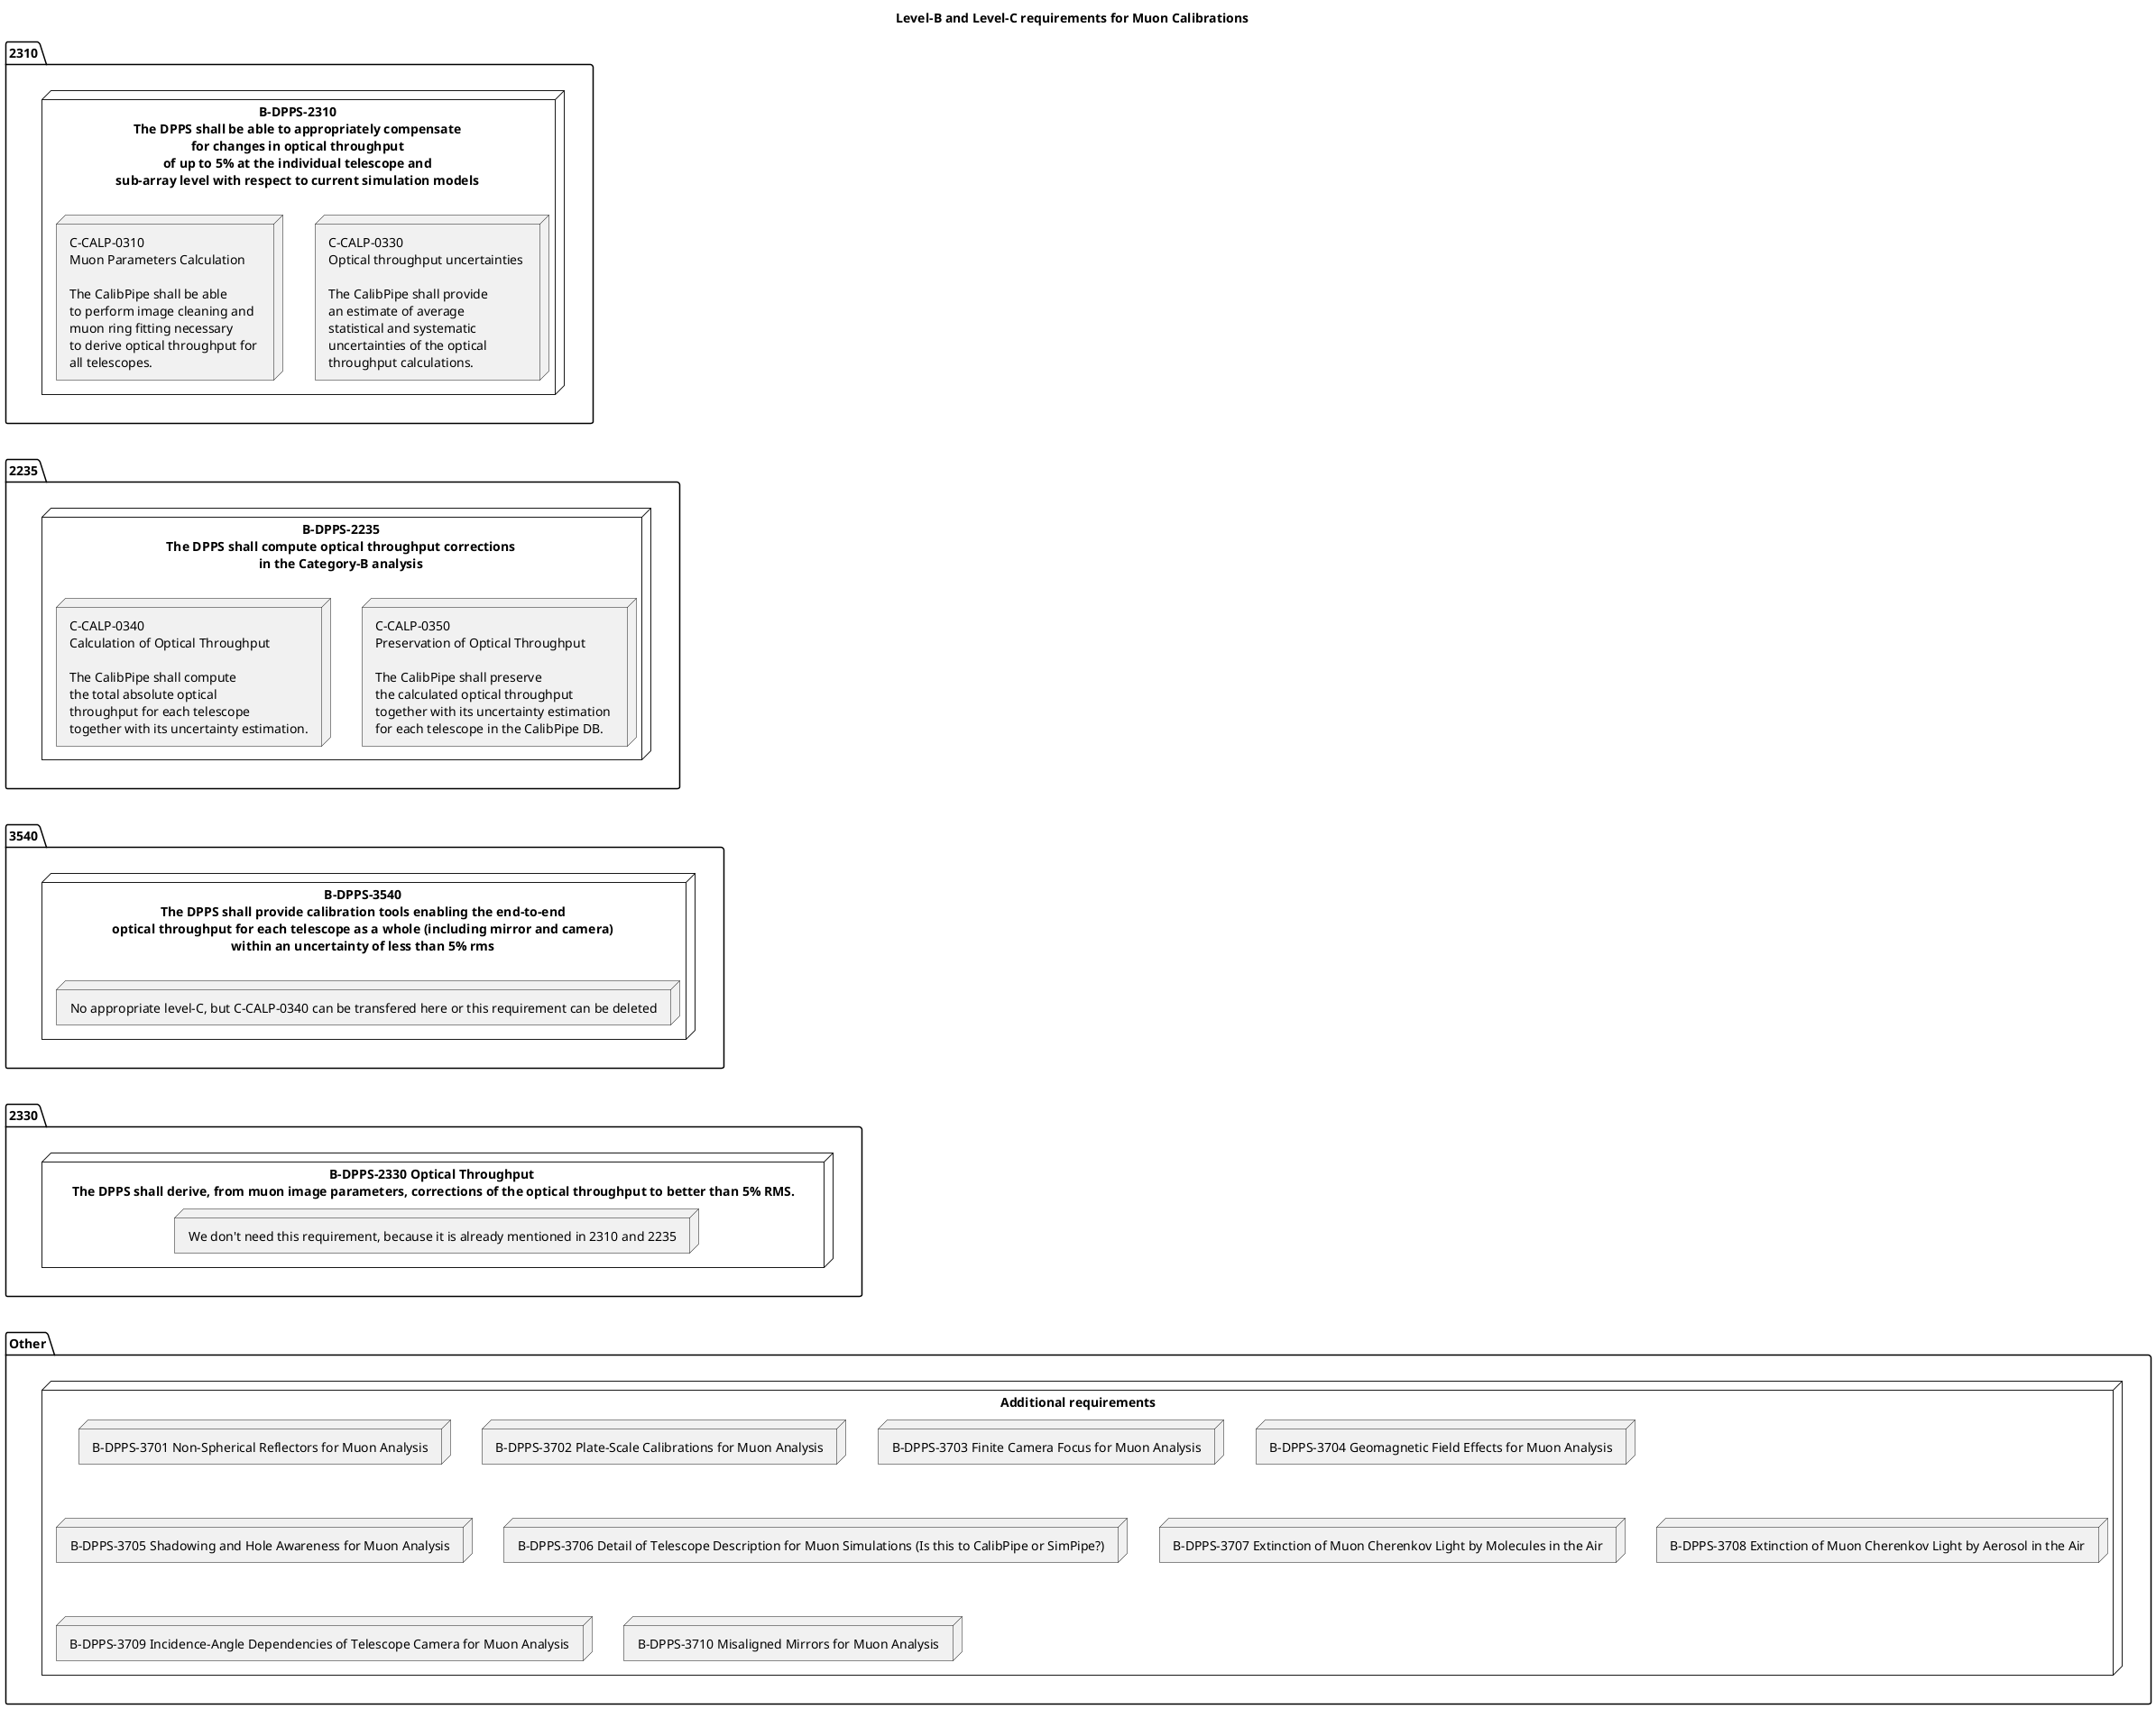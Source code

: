 @startuml

' header Level B and corresponding level C requirements for Muon Calibrations

title Level-B and Level-C requirements for Muon Calibrations

package "2310" {
node "B-DPPS-2310 \nThe DPPS shall be able to appropriately compensate \nfor changes in optical throughput \nof up to 5% at the individual telescope and \nsub-array level with respect to current simulation models \n" {
    node "C-CALP-0330 \nOptical throughput uncertainties \n \nThe CalibPipe shall provide \nan estimate of average \nstatistical and systematic \nuncertainties of the optical \nthroughput calculations."
    node "C-CALP-0310 \nMuon Parameters Calculation \n \nThe CalibPipe shall be able \nto perform image cleaning and \nmuon ring fitting necessary \nto derive optical throughput for \nall telescopes." 
}
}
package  "2235" {
node "B-DPPS-2235 \nThe DPPS shall compute optical throughput corrections \nin the Category-B analysis \n" {
    node "C-CALP-0350 \nPreservation of Optical Throughput \n \nThe CalibPipe shall preserve \nthe calculated optical throughput \ntogether with its uncertainty estimation \nfor each telescope in the CalibPipe DB."
    node "C-CALP-0340 \nCalculation of Optical Throughput \n \nThe CalibPipe shall compute \nthe total absolute optical \nthroughput for each telescope \ntogether with its uncertainty estimation." 
}
}

package  "3540" {
node "**B-DPPS-3540** \nThe DPPS shall provide calibration tools enabling the end‐to‐end \n\
optical throughput for each telescope as a whole (including mirror and camera) \n\
within an uncertainty of less than 5% rms \n" {
    node "No appropriate level-C, but C-CALP-0340 can be transfered here or this requirement can be deleted"
}
}

package "2330" {
node "**B-DPPS-2330 Optical Throughput** \nThe DPPS shall derive, from muon image parameters, corrections of the optical throughput to better than 5% RMS."{
    node "We don't need this requirement, because it is already mentioned in 2310 and 2235"
}
}

package "Other" {
    node "Additional requirements" {

        node "B-DPPS-3701 Non‐Spherical Reflectors for Muon Analysis"
        
        node "B-DPPS-3702 Plate‐Scale Calibrations for Muon Analysis"

        node "B-DPPS-3703 Finite Camera Focus for Muon Analysis"

        node "B-DPPS-3704 Geomagnetic Field Effects for Muon Analysis"

        node "B-DPPS-3705 Shadowing and Hole Awareness for Muon Analysis"

        node "B-DPPS-3706 Detail of Telescope Description for Muon Simulations (Is this to CalibPipe or SimPipe?)"

        node "B-DPPS-3707 Extinction of Muon Cherenkov Light by Molecules in the Air"

        node "B-DPPS-3708 Extinction of Muon Cherenkov Light by Aerosol in the Air"

        node "B-DPPS-3709 Incidence‐Angle Dependencies of Telescope Camera for Muon Analysis"

        node "B-DPPS-3710 Misaligned Mirrors for Muon Analysis"
    }
}


'B-DPPS-2310 -[hidden]-> B-DPPS-2235 : hidden

2310 -[hidden]- 2235

2235 -[hidden]- 3540

3540 -[hidden]- 2330

2330 -[hidden]- Other



@enduml